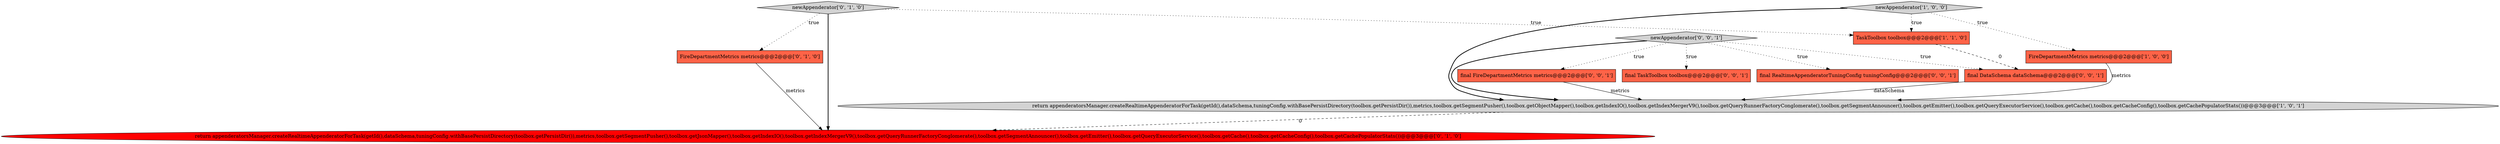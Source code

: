 digraph {
1 [style = filled, label = "TaskToolbox toolbox@@@2@@@['1', '1', '0']", fillcolor = tomato, shape = box image = "AAA0AAABBB1BBB"];
3 [style = filled, label = "newAppenderator['1', '0', '0']", fillcolor = lightgray, shape = diamond image = "AAA0AAABBB1BBB"];
9 [style = filled, label = "newAppenderator['0', '0', '1']", fillcolor = lightgray, shape = diamond image = "AAA0AAABBB3BBB"];
4 [style = filled, label = "newAppenderator['0', '1', '0']", fillcolor = lightgray, shape = diamond image = "AAA0AAABBB2BBB"];
0 [style = filled, label = "FireDepartmentMetrics metrics@@@2@@@['1', '0', '0']", fillcolor = tomato, shape = box image = "AAA0AAABBB1BBB"];
8 [style = filled, label = "final TaskToolbox toolbox@@@2@@@['0', '0', '1']", fillcolor = tomato, shape = box image = "AAA0AAABBB3BBB"];
11 [style = filled, label = "final DataSchema dataSchema@@@2@@@['0', '0', '1']", fillcolor = tomato, shape = box image = "AAA0AAABBB3BBB"];
10 [style = filled, label = "final FireDepartmentMetrics metrics@@@2@@@['0', '0', '1']", fillcolor = tomato, shape = box image = "AAA0AAABBB3BBB"];
7 [style = filled, label = "final RealtimeAppenderatorTuningConfig tuningConfig@@@2@@@['0', '0', '1']", fillcolor = tomato, shape = box image = "AAA0AAABBB3BBB"];
2 [style = filled, label = "return appenderatorsManager.createRealtimeAppenderatorForTask(getId(),dataSchema,tuningConfig.withBasePersistDirectory(toolbox.getPersistDir()),metrics,toolbox.getSegmentPusher(),toolbox.getObjectMapper(),toolbox.getIndexIO(),toolbox.getIndexMergerV9(),toolbox.getQueryRunnerFactoryConglomerate(),toolbox.getSegmentAnnouncer(),toolbox.getEmitter(),toolbox.getQueryExecutorService(),toolbox.getCache(),toolbox.getCacheConfig(),toolbox.getCachePopulatorStats())@@@3@@@['1', '0', '1']", fillcolor = lightgray, shape = ellipse image = "AAA0AAABBB1BBB"];
5 [style = filled, label = "FireDepartmentMetrics metrics@@@2@@@['0', '1', '0']", fillcolor = tomato, shape = box image = "AAA0AAABBB2BBB"];
6 [style = filled, label = "return appenderatorsManager.createRealtimeAppenderatorForTask(getId(),dataSchema,tuningConfig.withBasePersistDirectory(toolbox.getPersistDir()),metrics,toolbox.getSegmentPusher(),toolbox.getJsonMapper(),toolbox.getIndexIO(),toolbox.getIndexMergerV9(),toolbox.getQueryRunnerFactoryConglomerate(),toolbox.getSegmentAnnouncer(),toolbox.getEmitter(),toolbox.getQueryExecutorService(),toolbox.getCache(),toolbox.getCacheConfig(),toolbox.getCachePopulatorStats())@@@3@@@['0', '1', '0']", fillcolor = red, shape = ellipse image = "AAA1AAABBB2BBB"];
4->5 [style = dotted, label="true"];
5->6 [style = solid, label="metrics"];
11->2 [style = solid, label="dataSchema"];
9->7 [style = dotted, label="true"];
3->2 [style = bold, label=""];
0->2 [style = solid, label="metrics"];
9->10 [style = dotted, label="true"];
4->1 [style = dotted, label="true"];
4->6 [style = bold, label=""];
3->1 [style = dotted, label="true"];
9->2 [style = bold, label=""];
1->11 [style = dashed, label="0"];
9->11 [style = dotted, label="true"];
10->2 [style = solid, label="metrics"];
3->0 [style = dotted, label="true"];
9->8 [style = dotted, label="true"];
2->6 [style = dashed, label="0"];
}
